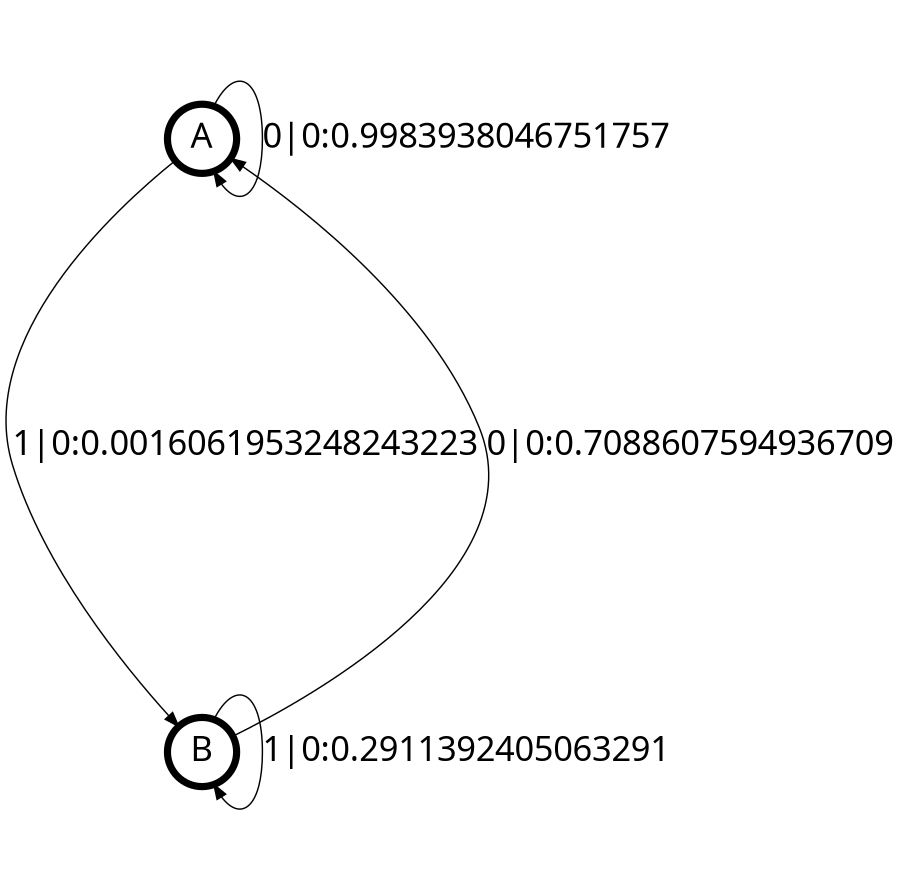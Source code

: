digraph  {
size = "6,8.5";
ratio = "fill";
node
[shape = circle];
node [fontsize = 24];
node [penwidth = 5];
edge [fontsize = 24];
node [fontname = "CMU Serif Roman"];
graph [fontname = "CMU Serif Roman"];
edge [fontname = "CMU Serif Roman"];
A -> A [label = "0|0:0.9983938046751757\l"];
A -> B [label = "1|0:0.0016061953248243223\l"];
B -> A [label = "0|0:0.7088607594936709\l"];
B -> B [label = "1|0:0.2911392405063291\l"];
}